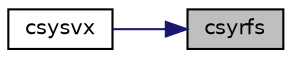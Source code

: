 digraph "csyrfs"
{
 // LATEX_PDF_SIZE
  edge [fontname="Helvetica",fontsize="10",labelfontname="Helvetica",labelfontsize="10"];
  node [fontname="Helvetica",fontsize="10",shape=record];
  rankdir="RL";
  Node1 [label="csyrfs",height=0.2,width=0.4,color="black", fillcolor="grey75", style="filled", fontcolor="black",tooltip="CSYRFS"];
  Node1 -> Node2 [dir="back",color="midnightblue",fontsize="10",style="solid",fontname="Helvetica"];
  Node2 [label="csysvx",height=0.2,width=0.4,color="black", fillcolor="white", style="filled",URL="$csysvx_8f.html#ab83ef6fbaf99306b967bf9053a3e6082",tooltip="CSYSVX computes the solution to system of linear equations A * X = B for SY matrices"];
}
